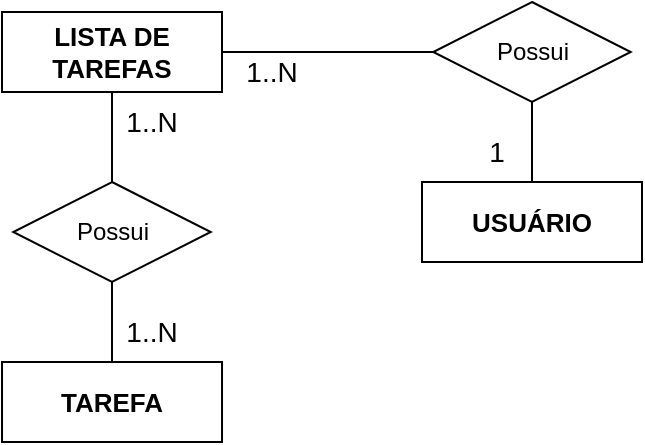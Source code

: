 <mxfile version="17.4.6" type="github">
  <diagram id="R2lEEEUBdFMjLlhIrx00" name="Page-1">
    <mxGraphModel dx="1871" dy="567" grid="1" gridSize="10" guides="1" tooltips="1" connect="1" arrows="1" fold="1" page="1" pageScale="1" pageWidth="850" pageHeight="1100" math="0" shadow="0" extFonts="Permanent Marker^https://fonts.googleapis.com/css?family=Permanent+Marker">
      <root>
        <mxCell id="0" />
        <mxCell id="1" parent="0" />
        <mxCell id="qkKg6w1-fn2MbPAqocQI-65" value="USUÁRIO" style="rounded=0;whiteSpace=wrap;html=1;shadow=0;glass=0;fontStyle=1;fontSize=13;" parent="1" vertex="1">
          <mxGeometry x="-400" y="170" width="110" height="40" as="geometry" />
        </mxCell>
        <mxCell id="aAe3zwEP0uNxJ3bYamXv-7" value="1" style="text;html=1;strokeColor=none;fillColor=none;align=center;verticalAlign=middle;whiteSpace=wrap;rounded=0;strokeWidth=2;fontSize=14;" vertex="1" parent="1">
          <mxGeometry x="-370" y="140" width="15" height="30" as="geometry" />
        </mxCell>
        <mxCell id="aAe3zwEP0uNxJ3bYamXv-23" value="" style="edgeStyle=orthogonalEdgeStyle;rounded=0;orthogonalLoop=1;jettySize=auto;html=1;fontSize=14;endArrow=none;endFill=0;" edge="1" parent="1" source="aAe3zwEP0uNxJ3bYamXv-18" target="aAe3zwEP0uNxJ3bYamXv-21">
          <mxGeometry relative="1" as="geometry" />
        </mxCell>
        <mxCell id="aAe3zwEP0uNxJ3bYamXv-24" value="" style="edgeStyle=orthogonalEdgeStyle;rounded=0;orthogonalLoop=1;jettySize=auto;html=1;fontSize=14;endArrow=none;endFill=0;" edge="1" parent="1" source="aAe3zwEP0uNxJ3bYamXv-18" target="aAe3zwEP0uNxJ3bYamXv-20">
          <mxGeometry relative="1" as="geometry" />
        </mxCell>
        <mxCell id="aAe3zwEP0uNxJ3bYamXv-18" value="Possui" style="rhombus;whiteSpace=wrap;html=1;rounded=0;shadow=0;glass=0;" vertex="1" parent="1">
          <mxGeometry x="-604.37" y="170" width="98.75" height="50" as="geometry" />
        </mxCell>
        <mxCell id="aAe3zwEP0uNxJ3bYamXv-30" value="" style="edgeStyle=orthogonalEdgeStyle;rounded=0;orthogonalLoop=1;jettySize=auto;html=1;fontSize=14;endArrow=none;endFill=0;startArrow=none;" edge="1" parent="1" source="aAe3zwEP0uNxJ3bYamXv-31" target="qkKg6w1-fn2MbPAqocQI-65">
          <mxGeometry relative="1" as="geometry" />
        </mxCell>
        <mxCell id="aAe3zwEP0uNxJ3bYamXv-20" value="TAREFA" style="rounded=0;whiteSpace=wrap;html=1;shadow=0;glass=0;fontStyle=1;fontSize=13;" vertex="1" parent="1">
          <mxGeometry x="-609.99" y="260" width="110" height="40" as="geometry" />
        </mxCell>
        <mxCell id="aAe3zwEP0uNxJ3bYamXv-21" value="LISTA DE TAREFAS" style="rounded=0;whiteSpace=wrap;html=1;shadow=0;glass=0;fontStyle=1;fontSize=13;" vertex="1" parent="1">
          <mxGeometry x="-610" y="85" width="110" height="40" as="geometry" />
        </mxCell>
        <mxCell id="aAe3zwEP0uNxJ3bYamXv-31" value="Possui" style="rhombus;whiteSpace=wrap;html=1;rounded=0;shadow=0;glass=0;" vertex="1" parent="1">
          <mxGeometry x="-394.38" y="80" width="98.75" height="50" as="geometry" />
        </mxCell>
        <mxCell id="aAe3zwEP0uNxJ3bYamXv-32" value="" style="edgeStyle=orthogonalEdgeStyle;rounded=0;orthogonalLoop=1;jettySize=auto;html=1;fontSize=14;endArrow=none;endFill=0;exitX=1;exitY=0.5;exitDx=0;exitDy=0;" edge="1" parent="1" source="aAe3zwEP0uNxJ3bYamXv-21" target="aAe3zwEP0uNxJ3bYamXv-31">
          <mxGeometry relative="1" as="geometry">
            <mxPoint x="-554.99" y="300.0" as="sourcePoint" />
            <mxPoint x="-554.99" y="430" as="targetPoint" />
          </mxGeometry>
        </mxCell>
        <mxCell id="aAe3zwEP0uNxJ3bYamXv-33" value="1..N" style="text;html=1;strokeColor=none;fillColor=none;align=center;verticalAlign=middle;whiteSpace=wrap;rounded=0;strokeWidth=2;fontSize=14;" vertex="1" parent="1">
          <mxGeometry x="-490" y="100" width="30" height="30" as="geometry" />
        </mxCell>
        <mxCell id="aAe3zwEP0uNxJ3bYamXv-35" value="1..N" style="text;html=1;strokeColor=none;fillColor=none;align=center;verticalAlign=middle;whiteSpace=wrap;rounded=0;strokeWidth=2;fontSize=14;" vertex="1" parent="1">
          <mxGeometry x="-550" y="125" width="30" height="30" as="geometry" />
        </mxCell>
        <mxCell id="aAe3zwEP0uNxJ3bYamXv-36" value="1..N" style="text;html=1;strokeColor=none;fillColor=none;align=center;verticalAlign=middle;whiteSpace=wrap;rounded=0;strokeWidth=2;fontSize=14;" vertex="1" parent="1">
          <mxGeometry x="-550" y="230" width="30" height="30" as="geometry" />
        </mxCell>
      </root>
    </mxGraphModel>
  </diagram>
</mxfile>
